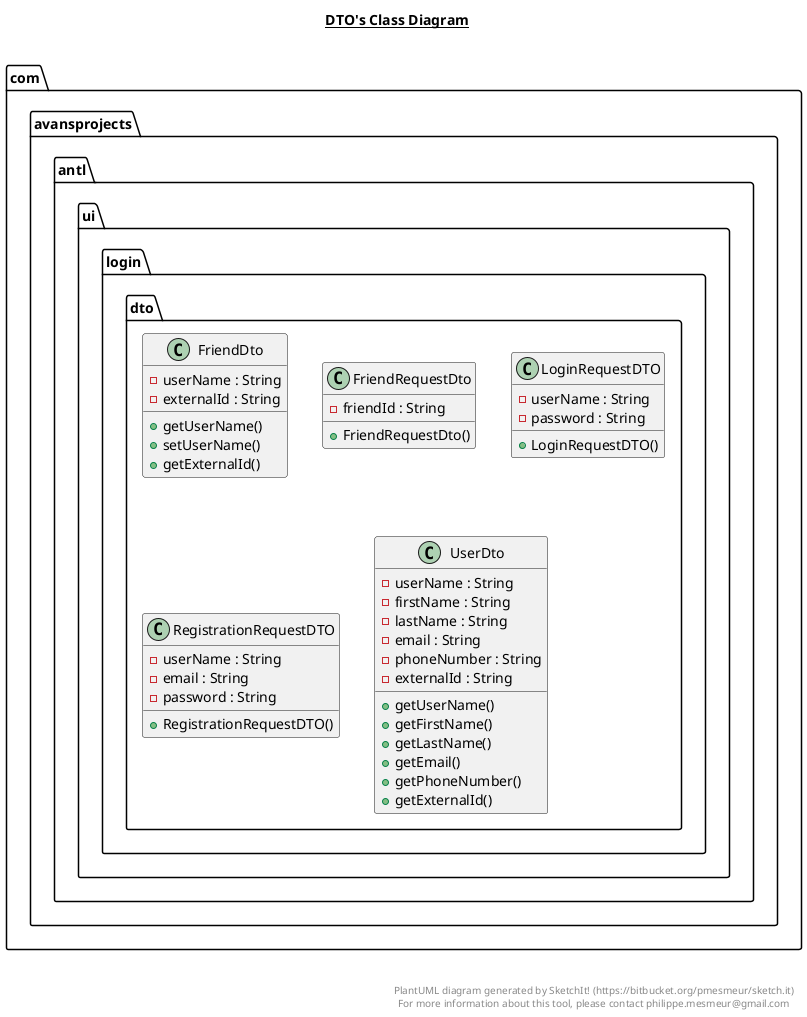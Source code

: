 @startuml

title __DTO's Class Diagram__\n

  package com.avansprojects.antl {
    package com.avansprojects.antl.ui.login {
      package com.avansprojects.antl.ui.login.dto {
        class FriendDto {
            - userName : String
            - externalId : String
            + getUserName()
            + setUserName()
            + getExternalId()
        }
      }
    }
  }
  

  package com.avansprojects.antl {
    package com.avansprojects.antl.ui.login {
      package com.avansprojects.antl.ui.login.dto {
        class FriendRequestDto {
            - friendId : String
            + FriendRequestDto()
        }
      }
    }
  }
  

  package com.avansprojects.antl {
    package com.avansprojects.antl.ui.login {
      package com.avansprojects.antl.ui.login.dto {
        class LoginRequestDTO {
            - userName : String
            - password : String
            + LoginRequestDTO()
        }
      }
    }
  }
  

  package com.avansprojects.antl {
    package com.avansprojects.antl.ui.login {
      package com.avansprojects.antl.ui.login.dto {
        class RegistrationRequestDTO {
            - userName : String
            - email : String
            - password : String
            + RegistrationRequestDTO()
        }
      }
    }
  }
  

  package com.avansprojects.antl {
    package com.avansprojects.antl.ui.login {
      package com.avansprojects.antl.ui.login.dto {
        class UserDto {
            - userName : String
            - firstName : String
            - lastName : String
            - email : String
            - phoneNumber : String
            - externalId : String
            + getUserName()
            + getFirstName()
            + getLastName()
            + getEmail()
            + getPhoneNumber()
            + getExternalId()
        }
      }
    }
  }
  



right footer


PlantUML diagram generated by SketchIt! (https://bitbucket.org/pmesmeur/sketch.it)
For more information about this tool, please contact philippe.mesmeur@gmail.com
endfooter

@enduml
